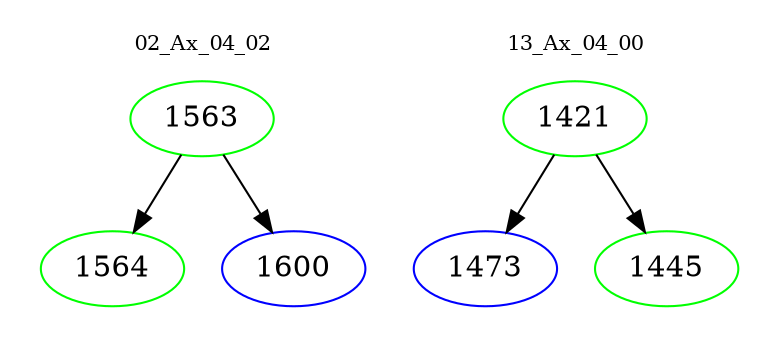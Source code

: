 digraph{
subgraph cluster_0 {
color = white
label = "02_Ax_04_02";
fontsize=10;
T0_1563 [label="1563", color="green"]
T0_1563 -> T0_1564 [color="black"]
T0_1564 [label="1564", color="green"]
T0_1563 -> T0_1600 [color="black"]
T0_1600 [label="1600", color="blue"]
}
subgraph cluster_1 {
color = white
label = "13_Ax_04_00";
fontsize=10;
T1_1421 [label="1421", color="green"]
T1_1421 -> T1_1473 [color="black"]
T1_1473 [label="1473", color="blue"]
T1_1421 -> T1_1445 [color="black"]
T1_1445 [label="1445", color="green"]
}
}
